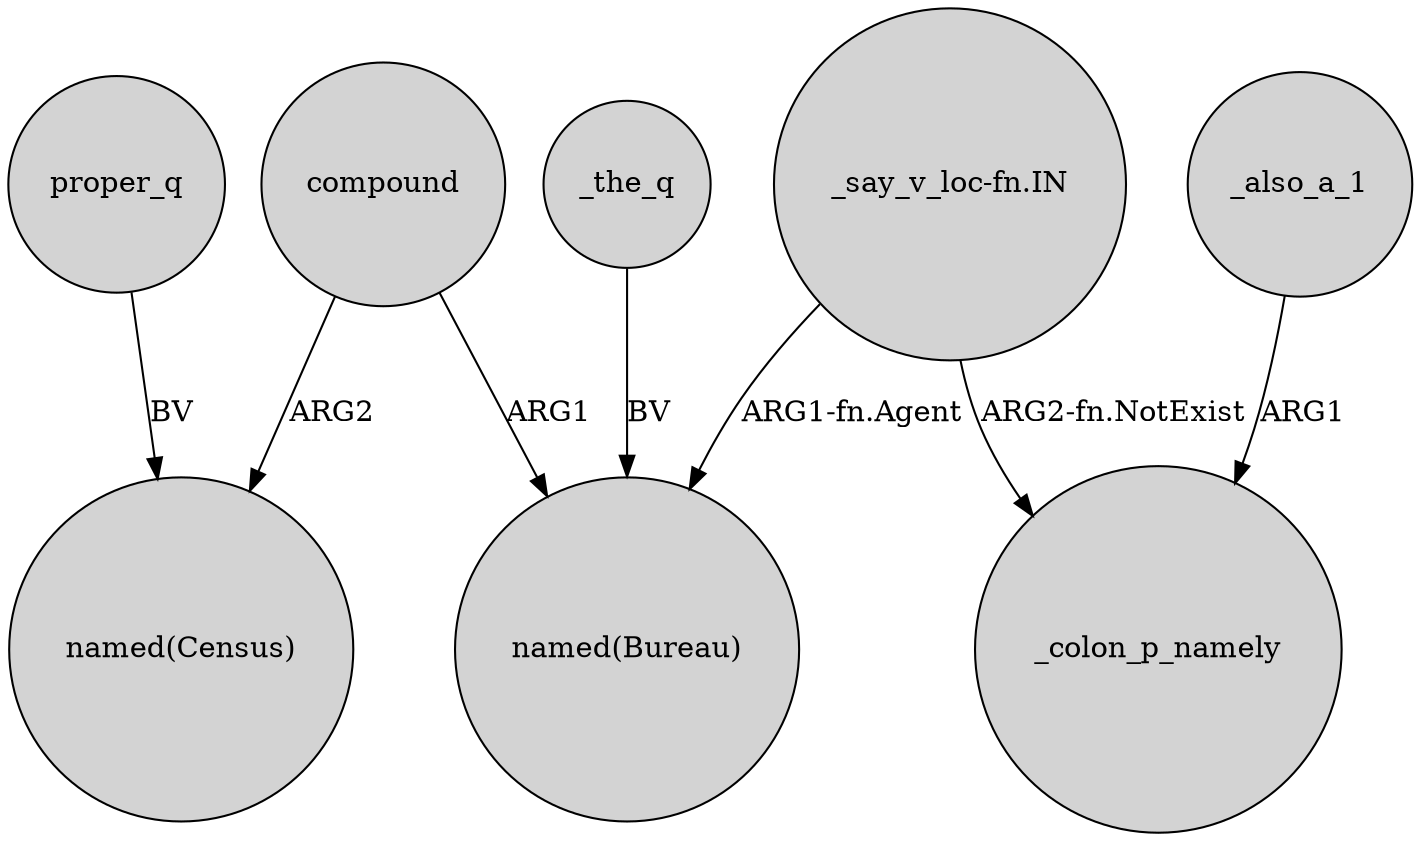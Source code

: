 digraph {
	node [shape=circle style=filled]
	compound -> "named(Bureau)" [label=ARG1]
	_the_q -> "named(Bureau)" [label=BV]
	"_say_v_loc-fn.IN" -> _colon_p_namely [label="ARG2-fn.NotExist"]
	compound -> "named(Census)" [label=ARG2]
	_also_a_1 -> _colon_p_namely [label=ARG1]
	"_say_v_loc-fn.IN" -> "named(Bureau)" [label="ARG1-fn.Agent"]
	proper_q -> "named(Census)" [label=BV]
}

